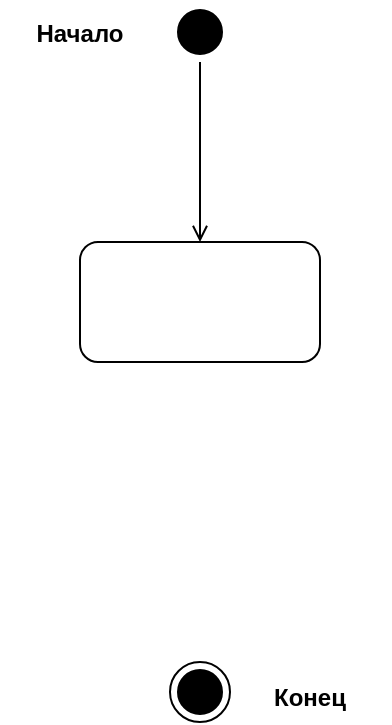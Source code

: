 <mxfile version="17.4.1" type="github">
  <diagram id="aOzJcI2KC8yJo3ka5h-7" name="Page-1">
    <mxGraphModel dx="782" dy="428" grid="1" gridSize="10" guides="1" tooltips="1" connect="1" arrows="1" fold="1" page="1" pageScale="1" pageWidth="827" pageHeight="1169" math="0" shadow="0">
      <root>
        <mxCell id="0" />
        <mxCell id="1" parent="0" />
        <mxCell id="ZyWaDvnD8JJK5Isgp_12-1" value="" style="rounded=1;whiteSpace=wrap;html=1;" vertex="1" parent="1">
          <mxGeometry x="240" y="140" width="120" height="60" as="geometry" />
        </mxCell>
        <mxCell id="ZyWaDvnD8JJK5Isgp_12-2" value="" style="ellipse;html=1;shape=endState;fillColor=#000000;strokeColor=#000000;" vertex="1" parent="1">
          <mxGeometry x="285" y="350" width="30" height="30" as="geometry" />
        </mxCell>
        <mxCell id="ZyWaDvnD8JJK5Isgp_12-7" style="edgeStyle=orthogonalEdgeStyle;rounded=0;orthogonalLoop=1;jettySize=auto;html=1;entryX=0.5;entryY=0;entryDx=0;entryDy=0;endArrow=open;endFill=0;" edge="1" parent="1" source="ZyWaDvnD8JJK5Isgp_12-3" target="ZyWaDvnD8JJK5Isgp_12-1">
          <mxGeometry relative="1" as="geometry" />
        </mxCell>
        <mxCell id="ZyWaDvnD8JJK5Isgp_12-3" value="" style="ellipse;html=1;shape=startState;fillColor=#000000;strokeColor=#000000;" vertex="1" parent="1">
          <mxGeometry x="285" y="20" width="30" height="30" as="geometry" />
        </mxCell>
        <mxCell id="ZyWaDvnD8JJK5Isgp_12-5" value="Начало" style="text;align=center;fontStyle=1;verticalAlign=middle;spacingLeft=3;spacingRight=3;strokeColor=none;rotatable=0;points=[[0,0.5],[1,0.5]];portConstraint=eastwest;" vertex="1" parent="1">
          <mxGeometry x="200" y="22" width="80" height="26" as="geometry" />
        </mxCell>
        <mxCell id="ZyWaDvnD8JJK5Isgp_12-6" value="Конец" style="text;align=center;fontStyle=1;verticalAlign=middle;spacingLeft=3;spacingRight=3;strokeColor=none;rotatable=0;points=[[0,0.5],[1,0.5]];portConstraint=eastwest;" vertex="1" parent="1">
          <mxGeometry x="315" y="354" width="80" height="26" as="geometry" />
        </mxCell>
      </root>
    </mxGraphModel>
  </diagram>
</mxfile>

